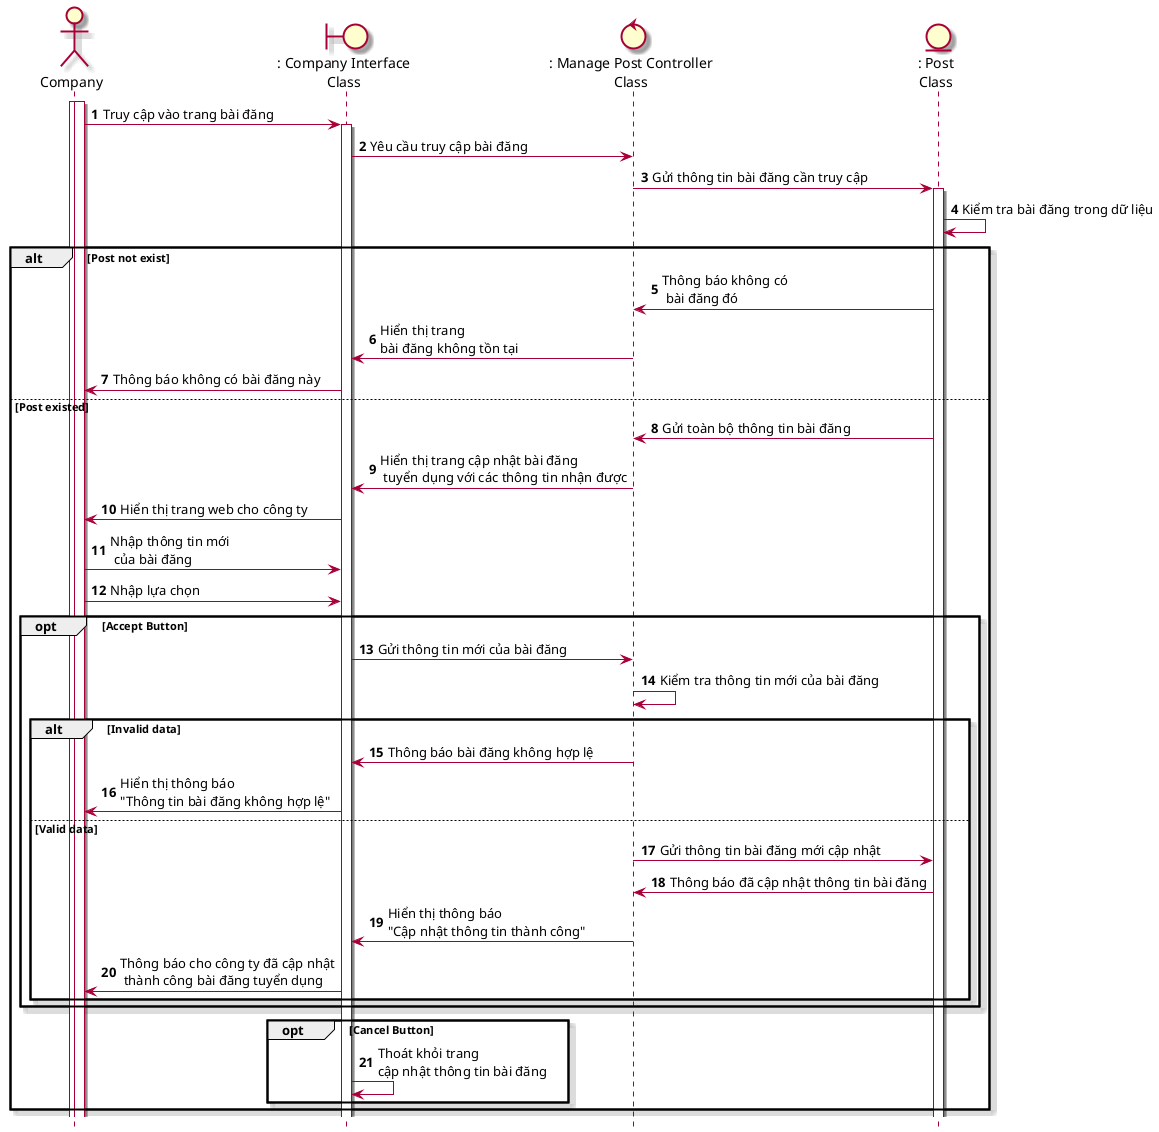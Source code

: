 @startuml SeqCapNhatBaiDang
skin rose
hide footbox

actor company as "Company"
boundary companyInterface as ": Company Interface\nClass"
entity Post as ": Post\nClass"
company++
control postController as ": Manage Post Controller\nClass"
entity Post as ": Post\nClass"
autonumber 
company++
company -> companyInterface++: Truy cập vào trang bài đăng
companyInterface-> postController: Yêu cầu truy cập bài đăng
postController -> Post++:Gửi thông tin bài đăng cần truy cập
Post -> Post: Kiểm tra bài đăng trong dữ liệu
alt Post not exist
    Post-> postController: Thông báo không có\n bài đăng đó
    postController -> companyInterface: Hiển thị trang \nbài đăng không tồn tại 
    companyInterface -> company: Thông báo không có bài đăng này
else Post existed
    Post-> postController: Gửi toàn bộ thông tin bài đăng
    postController -> companyInterface: Hiển thị trang cập nhật bài đăng\n tuyển dụng với các thông tin nhận được
    companyInterface -> company: Hiển thị trang web cho công ty
    company-> companyInterface: Nhập thông tin mới\n của bài đăng
    company-> companyInterface: Nhập lựa chọn
    opt Accept Button
    companyInterface->postController: Gửi thông tin mới của bài đăng
    postController->postController: Kiểm tra thông tin mới của bài đăng
    alt Invalid data
    postController -> companyInterface: Thông báo bài đăng không hợp lệ
    companyInterface -> company: Hiển thị thông báo \n"Thông tin bài đăng không hợp lệ"
    else Valid data
    postController -> Post: Gửi thông tin bài đăng mới cập nhật
    Post -> postController: Thông báo đã cập nhật thông tin bài đăng
    postController -> companyInterface: Hiển thị thông báo\n"Cập nhật thông tin thành công"
    companyInterface -> company: Thông báo cho công ty đã cập nhật\n thành công bài đăng tuyển dụng
    end
    end
    opt Cancel Button
    companyInterface -> companyInterface: Thoát khỏi trang \ncập nhật thông tin bài đăng
    end
end
@enduml